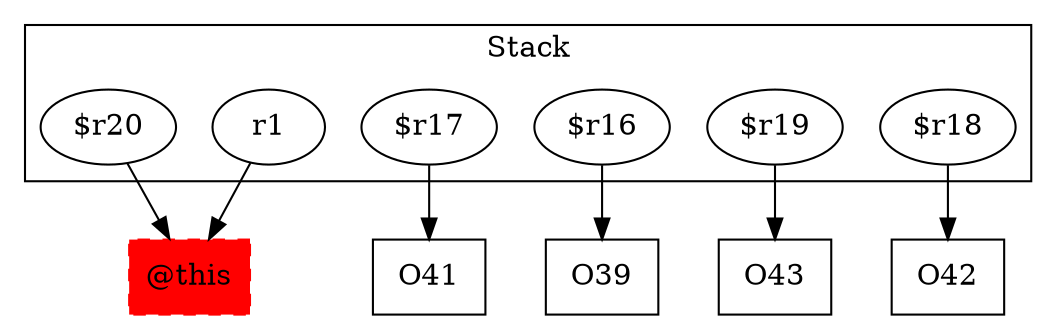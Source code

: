 digraph sample {
  rankDir="LR";
  subgraph cluster_0 {
    label="Stack"
    "r1"; "$r20"; "$r17"; "$r16"; "$r19"; "$r18"; 
  }
  "r1" -> { "@this"[shape=box]};
  "$r20" -> { "@this"[shape=box]};
  "$r17" -> { O41[shape=box]};
  "$r16" -> { O39[shape=box]};
  "$r19" -> { O43[shape=box]};
  "$r18" -> { O42[shape=box]};
  "@this"[shape=box, style="filled,dashed"];
  "@this"[color="red"];
}

